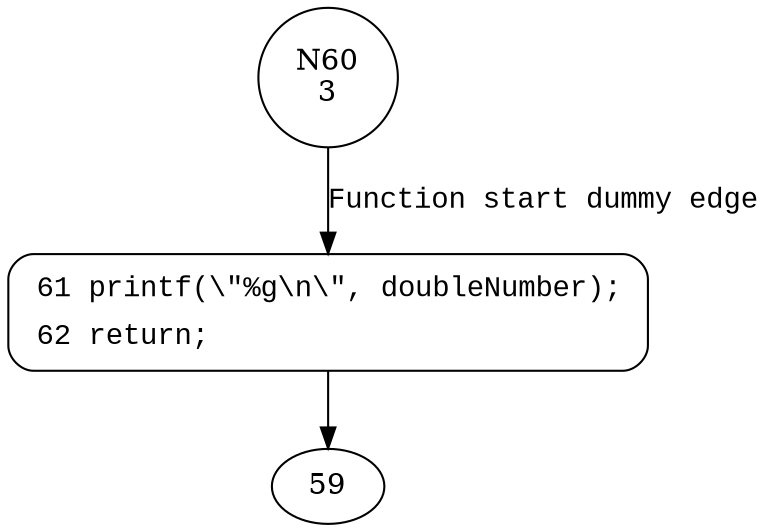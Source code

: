 digraph printDoubleLine {
60 [shape="circle" label="N60\n3"]
61 [shape="circle" label="N61\n2"]
61 [style="filled,bold" penwidth="1" fillcolor="white" fontname="Courier New" shape="Mrecord" label=<<table border="0" cellborder="0" cellpadding="3" bgcolor="white"><tr><td align="right">61</td><td align="left">printf(\&quot;%g\n\&quot;, doubleNumber);</td></tr><tr><td align="right">62</td><td align="left">return;</td></tr></table>>]
61 -> 59[label=""]
60 -> 61 [label="Function start dummy edge" fontname="Courier New"]
}